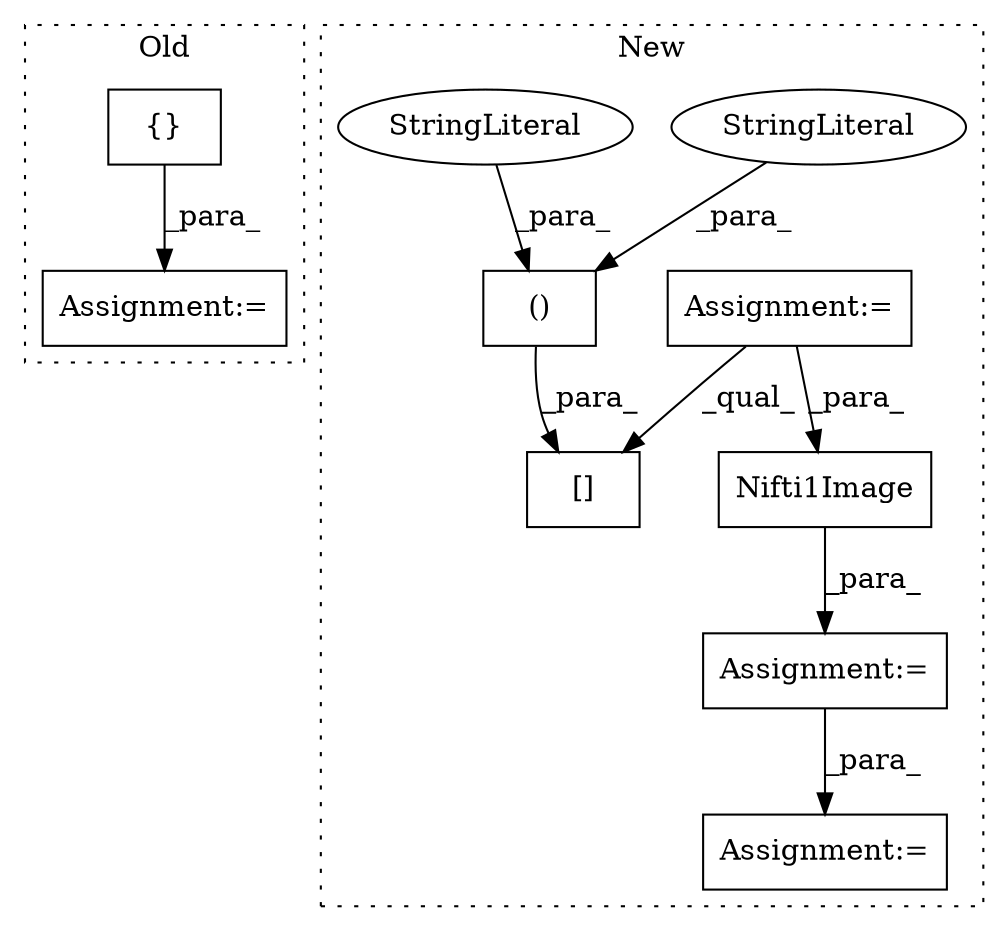 digraph G {
subgraph cluster0 {
1 [label="{}" a="4" s="44039" l="2" shape="box"];
5 [label="Assignment:=" a="7" s="44342,44412" l="53,2" shape="box"];
label = "Old";
style="dotted";
}
subgraph cluster1 {
2 [label="Nifti1Image" a="32" s="44542,44571" l="12,1" shape="box"];
3 [label="Assignment:=" a="7" s="44513" l="1" shape="box"];
4 [label="Assignment:=" a="7" s="44213" l="1" shape="box"];
6 [label="[]" a="2" s="44382,44487" l="16,2" shape="box"];
7 [label="()" a="106" s="44398" l="89" shape="box"];
8 [label="StringLiteral" a="45" s="44442" l="16" shape="ellipse"];
9 [label="StringLiteral" a="45" s="44413" l="16" shape="ellipse"];
10 [label="Assignment:=" a="7" s="44709" l="1" shape="box"];
label = "New";
style="dotted";
}
1 -> 5 [label="_para_"];
2 -> 3 [label="_para_"];
3 -> 10 [label="_para_"];
4 -> 2 [label="_para_"];
4 -> 6 [label="_qual_"];
7 -> 6 [label="_para_"];
8 -> 7 [label="_para_"];
9 -> 7 [label="_para_"];
}